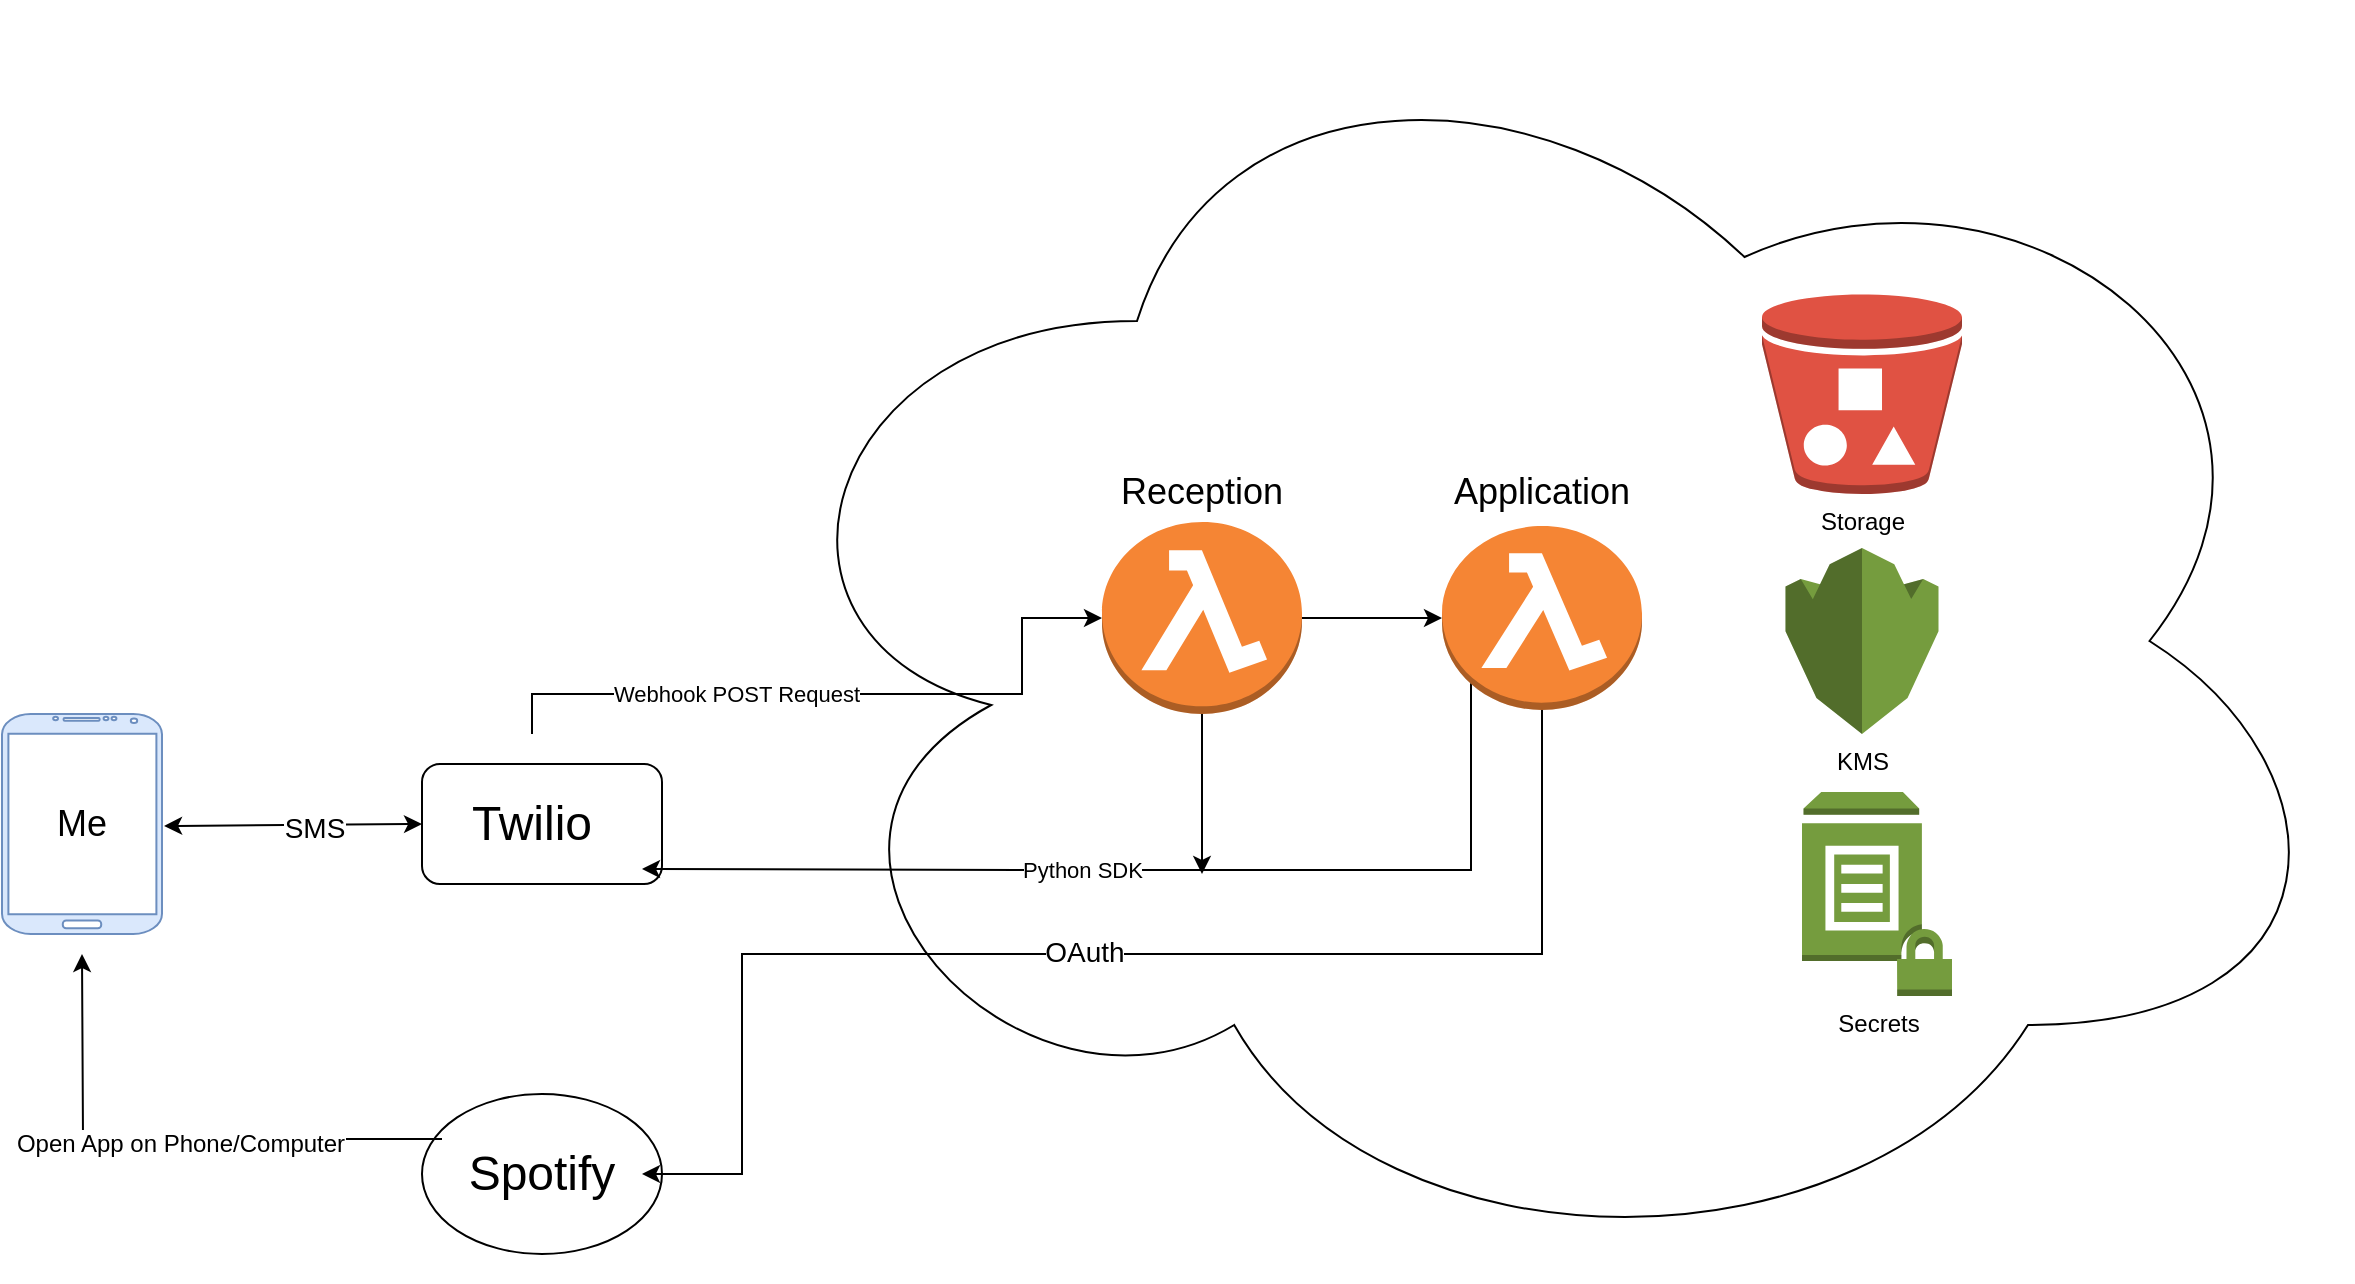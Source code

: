 <mxfile version="21.6.9" type="github">
  <diagram name="Page-1" id="0vrFlVaZlIK6WQddftU2">
    <mxGraphModel dx="1434" dy="1858" grid="1" gridSize="10" guides="1" tooltips="1" connect="1" arrows="1" fold="1" page="1" pageScale="1" pageWidth="850" pageHeight="1100" math="0" shadow="0">
      <root>
        <mxCell id="0" />
        <mxCell id="1" parent="0" />
        <mxCell id="saFF9N6TBhh58xizFrGk-1" value="" style="verticalLabelPosition=bottom;verticalAlign=top;html=1;shadow=0;dashed=0;strokeWidth=1;shape=mxgraph.android.phone2;strokeColor=#6c8ebf;fillColor=#dae8fc;" vertex="1" parent="1">
          <mxGeometry x="50" y="300" width="80" height="110" as="geometry" />
        </mxCell>
        <mxCell id="saFF9N6TBhh58xizFrGk-5" value="" style="group" vertex="1" connectable="0" parent="1">
          <mxGeometry x="260" y="310" width="120" height="90" as="geometry" />
        </mxCell>
        <mxCell id="saFF9N6TBhh58xizFrGk-4" value="" style="rounded=1;whiteSpace=wrap;html=1;" vertex="1" parent="saFF9N6TBhh58xizFrGk-5">
          <mxGeometry y="15" width="120" height="60" as="geometry" />
        </mxCell>
        <mxCell id="saFF9N6TBhh58xizFrGk-3" value="&lt;font style=&quot;font-size: 24px;&quot;&gt;Twilio&lt;/font&gt;" style="text;strokeColor=none;align=center;fillColor=none;html=1;verticalAlign=middle;whiteSpace=wrap;rounded=0;container=1;" vertex="1" parent="saFF9N6TBhh58xizFrGk-5">
          <mxGeometry width="110" height="90" as="geometry" />
        </mxCell>
        <mxCell id="saFF9N6TBhh58xizFrGk-6" value="" style="ellipse;shape=cloud;whiteSpace=wrap;html=1;" vertex="1" parent="1">
          <mxGeometry x="415" y="-56.5" width="810" height="640" as="geometry" />
        </mxCell>
        <mxCell id="saFF9N6TBhh58xizFrGk-7" value="Storage" style="outlineConnect=0;dashed=0;verticalLabelPosition=bottom;verticalAlign=top;align=center;html=1;shape=mxgraph.aws3.bucket_with_objects;fillColor=#E05243;gradientColor=none;" vertex="1" parent="1">
          <mxGeometry x="930" y="90" width="100" height="100" as="geometry" />
        </mxCell>
        <mxCell id="saFF9N6TBhh58xizFrGk-20" style="edgeStyle=orthogonalEdgeStyle;rounded=0;orthogonalLoop=1;jettySize=auto;html=1;exitX=1;exitY=0.5;exitDx=0;exitDy=0;exitPerimeter=0;" edge="1" parent="1" source="saFF9N6TBhh58xizFrGk-8" target="saFF9N6TBhh58xizFrGk-18">
          <mxGeometry relative="1" as="geometry" />
        </mxCell>
        <mxCell id="saFF9N6TBhh58xizFrGk-34" style="edgeStyle=orthogonalEdgeStyle;rounded=0;orthogonalLoop=1;jettySize=auto;html=1;exitX=0.5;exitY=1;exitDx=0;exitDy=0;exitPerimeter=0;" edge="1" parent="1" source="saFF9N6TBhh58xizFrGk-8">
          <mxGeometry relative="1" as="geometry">
            <mxPoint x="650" y="380" as="targetPoint" />
          </mxGeometry>
        </mxCell>
        <mxCell id="saFF9N6TBhh58xizFrGk-8" value="" style="outlineConnect=0;dashed=0;verticalLabelPosition=bottom;verticalAlign=top;align=center;html=1;shape=mxgraph.aws3.lambda_function;fillColor=#F58534;gradientColor=none;" vertex="1" parent="1">
          <mxGeometry x="600" y="204" width="100" height="96" as="geometry" />
        </mxCell>
        <mxCell id="saFF9N6TBhh58xizFrGk-9" value="KMS" style="outlineConnect=0;dashed=0;verticalLabelPosition=bottom;verticalAlign=top;align=center;html=1;shape=mxgraph.aws3.kms;fillColor=#759C3E;gradientColor=none;" vertex="1" parent="1">
          <mxGeometry x="941.75" y="217" width="76.5" height="93" as="geometry" />
        </mxCell>
        <mxCell id="saFF9N6TBhh58xizFrGk-10" value="Secrets" style="outlineConnect=0;dashed=0;verticalLabelPosition=bottom;verticalAlign=top;align=center;html=1;shape=mxgraph.aws3.parameter_store;fillColor=#759C3E;gradientColor=none;" vertex="1" parent="1">
          <mxGeometry x="950" y="339" width="75" height="102" as="geometry" />
        </mxCell>
        <mxCell id="saFF9N6TBhh58xizFrGk-13" value="" style="group" vertex="1" connectable="0" parent="1">
          <mxGeometry x="260" y="490" width="120" height="80" as="geometry" />
        </mxCell>
        <mxCell id="saFF9N6TBhh58xizFrGk-12" value="" style="ellipse;whiteSpace=wrap;html=1;" vertex="1" parent="saFF9N6TBhh58xizFrGk-13">
          <mxGeometry width="120" height="80" as="geometry" />
        </mxCell>
        <mxCell id="saFF9N6TBhh58xizFrGk-26" style="edgeStyle=orthogonalEdgeStyle;rounded=0;orthogonalLoop=1;jettySize=auto;html=1;exitX=0;exitY=0.25;exitDx=0;exitDy=0;" edge="1" parent="saFF9N6TBhh58xizFrGk-13" source="saFF9N6TBhh58xizFrGk-11">
          <mxGeometry relative="1" as="geometry">
            <mxPoint x="-170" y="-70" as="targetPoint" />
          </mxGeometry>
        </mxCell>
        <mxCell id="saFF9N6TBhh58xizFrGk-28" value="&lt;font style=&quot;font-size: 12px;&quot;&gt;Open App on Phone/Computer&lt;/font&gt;" style="edgeLabel;html=1;align=center;verticalAlign=middle;resizable=0;points=[];" vertex="1" connectable="0" parent="saFF9N6TBhh58xizFrGk-26">
          <mxGeometry x="-0.037" y="2" relative="1" as="geometry">
            <mxPoint as="offset" />
          </mxGeometry>
        </mxCell>
        <mxCell id="saFF9N6TBhh58xizFrGk-11" value="&lt;font style=&quot;font-size: 24px;&quot;&gt;Spotify&lt;/font&gt;" style="text;strokeColor=none;align=center;fillColor=none;html=1;verticalAlign=middle;whiteSpace=wrap;rounded=0;" vertex="1" parent="saFF9N6TBhh58xizFrGk-13">
          <mxGeometry x="10" y="5" width="100" height="70" as="geometry" />
        </mxCell>
        <mxCell id="saFF9N6TBhh58xizFrGk-17" style="edgeStyle=orthogonalEdgeStyle;rounded=0;orthogonalLoop=1;jettySize=auto;html=1;exitX=0.5;exitY=0;exitDx=0;exitDy=0;entryX=0;entryY=0.5;entryDx=0;entryDy=0;entryPerimeter=0;" edge="1" parent="1" source="saFF9N6TBhh58xizFrGk-3" target="saFF9N6TBhh58xizFrGk-8">
          <mxGeometry relative="1" as="geometry">
            <Array as="points">
              <mxPoint x="315" y="290" />
              <mxPoint x="560" y="290" />
              <mxPoint x="560" y="252" />
            </Array>
          </mxGeometry>
        </mxCell>
        <mxCell id="saFF9N6TBhh58xizFrGk-25" value="Webhook POST Request" style="edgeLabel;html=1;align=center;verticalAlign=middle;resizable=0;points=[];" vertex="1" connectable="0" parent="saFF9N6TBhh58xizFrGk-17">
          <mxGeometry x="-0.574" relative="1" as="geometry">
            <mxPoint x="49" as="offset" />
          </mxGeometry>
        </mxCell>
        <mxCell id="saFF9N6TBhh58xizFrGk-21" style="edgeStyle=orthogonalEdgeStyle;rounded=0;orthogonalLoop=1;jettySize=auto;html=1;exitX=0.5;exitY=1;exitDx=0;exitDy=0;exitPerimeter=0;entryX=1;entryY=0.5;entryDx=0;entryDy=0;" edge="1" parent="1" source="saFF9N6TBhh58xizFrGk-18" target="saFF9N6TBhh58xizFrGk-11">
          <mxGeometry relative="1" as="geometry">
            <Array as="points">
              <mxPoint x="820" y="420" />
              <mxPoint x="420" y="420" />
              <mxPoint x="420" y="530" />
            </Array>
          </mxGeometry>
        </mxCell>
        <mxCell id="saFF9N6TBhh58xizFrGk-23" value="&lt;font style=&quot;font-size: 14px;&quot;&gt;OAuth&lt;/font&gt;" style="edgeLabel;html=1;align=center;verticalAlign=middle;resizable=0;points=[];" vertex="1" connectable="0" parent="saFF9N6TBhh58xizFrGk-21">
          <mxGeometry x="0.029" y="-1" relative="1" as="geometry">
            <mxPoint as="offset" />
          </mxGeometry>
        </mxCell>
        <mxCell id="saFF9N6TBhh58xizFrGk-29" style="edgeStyle=orthogonalEdgeStyle;rounded=0;orthogonalLoop=1;jettySize=auto;html=1;exitX=0.145;exitY=0.855;exitDx=0;exitDy=0;exitPerimeter=0;entryX=1;entryY=0.75;entryDx=0;entryDy=0;" edge="1" parent="1" source="saFF9N6TBhh58xizFrGk-18" target="saFF9N6TBhh58xizFrGk-3">
          <mxGeometry relative="1" as="geometry">
            <Array as="points">
              <mxPoint x="785" y="378" />
              <mxPoint x="570" y="378" />
            </Array>
          </mxGeometry>
        </mxCell>
        <mxCell id="saFF9N6TBhh58xizFrGk-35" value="Python SDK" style="edgeLabel;html=1;align=center;verticalAlign=middle;resizable=0;points=[];" vertex="1" connectable="0" parent="saFF9N6TBhh58xizFrGk-29">
          <mxGeometry x="0.134" relative="1" as="geometry">
            <mxPoint as="offset" />
          </mxGeometry>
        </mxCell>
        <mxCell id="saFF9N6TBhh58xizFrGk-18" value="" style="outlineConnect=0;dashed=0;verticalLabelPosition=bottom;verticalAlign=top;align=center;html=1;shape=mxgraph.aws3.lambda_function;fillColor=#F58534;gradientColor=none;" vertex="1" parent="1">
          <mxGeometry x="770" y="206" width="100" height="92" as="geometry" />
        </mxCell>
        <mxCell id="saFF9N6TBhh58xizFrGk-27" value="&lt;font style=&quot;font-size: 18px;&quot;&gt;Me&lt;/font&gt;" style="text;strokeColor=none;align=center;fillColor=none;html=1;verticalAlign=middle;whiteSpace=wrap;rounded=0;" vertex="1" parent="1">
          <mxGeometry x="60" y="340" width="60" height="30" as="geometry" />
        </mxCell>
        <mxCell id="saFF9N6TBhh58xizFrGk-31" value="&lt;font style=&quot;font-size: 18px;&quot;&gt;Reception&lt;/font&gt;" style="text;strokeColor=none;align=center;fillColor=none;html=1;verticalAlign=middle;whiteSpace=wrap;rounded=0;" vertex="1" parent="1">
          <mxGeometry x="620" y="174" width="60" height="30" as="geometry" />
        </mxCell>
        <mxCell id="saFF9N6TBhh58xizFrGk-32" value="&lt;font style=&quot;font-size: 18px;&quot;&gt;Application&lt;/font&gt;" style="text;strokeColor=none;align=center;fillColor=none;html=1;verticalAlign=middle;whiteSpace=wrap;rounded=0;" vertex="1" parent="1">
          <mxGeometry x="790" y="174" width="60" height="30" as="geometry" />
        </mxCell>
        <mxCell id="saFF9N6TBhh58xizFrGk-39" value="" style="endArrow=classic;startArrow=classic;html=1;rounded=0;exitX=1.013;exitY=0.509;exitDx=0;exitDy=0;exitPerimeter=0;entryX=0;entryY=0.5;entryDx=0;entryDy=0;" edge="1" parent="1" source="saFF9N6TBhh58xizFrGk-1" target="saFF9N6TBhh58xizFrGk-3">
          <mxGeometry width="50" height="50" relative="1" as="geometry">
            <mxPoint x="170" y="400" as="sourcePoint" />
            <mxPoint x="220" y="350" as="targetPoint" />
          </mxGeometry>
        </mxCell>
        <mxCell id="saFF9N6TBhh58xizFrGk-40" value="&lt;font style=&quot;font-size: 14px;&quot;&gt;SMS&lt;/font&gt;" style="edgeLabel;html=1;align=center;verticalAlign=middle;resizable=0;points=[];" vertex="1" connectable="0" parent="saFF9N6TBhh58xizFrGk-39">
          <mxGeometry x="0.163" y="-1" relative="1" as="geometry">
            <mxPoint as="offset" />
          </mxGeometry>
        </mxCell>
      </root>
    </mxGraphModel>
  </diagram>
</mxfile>
